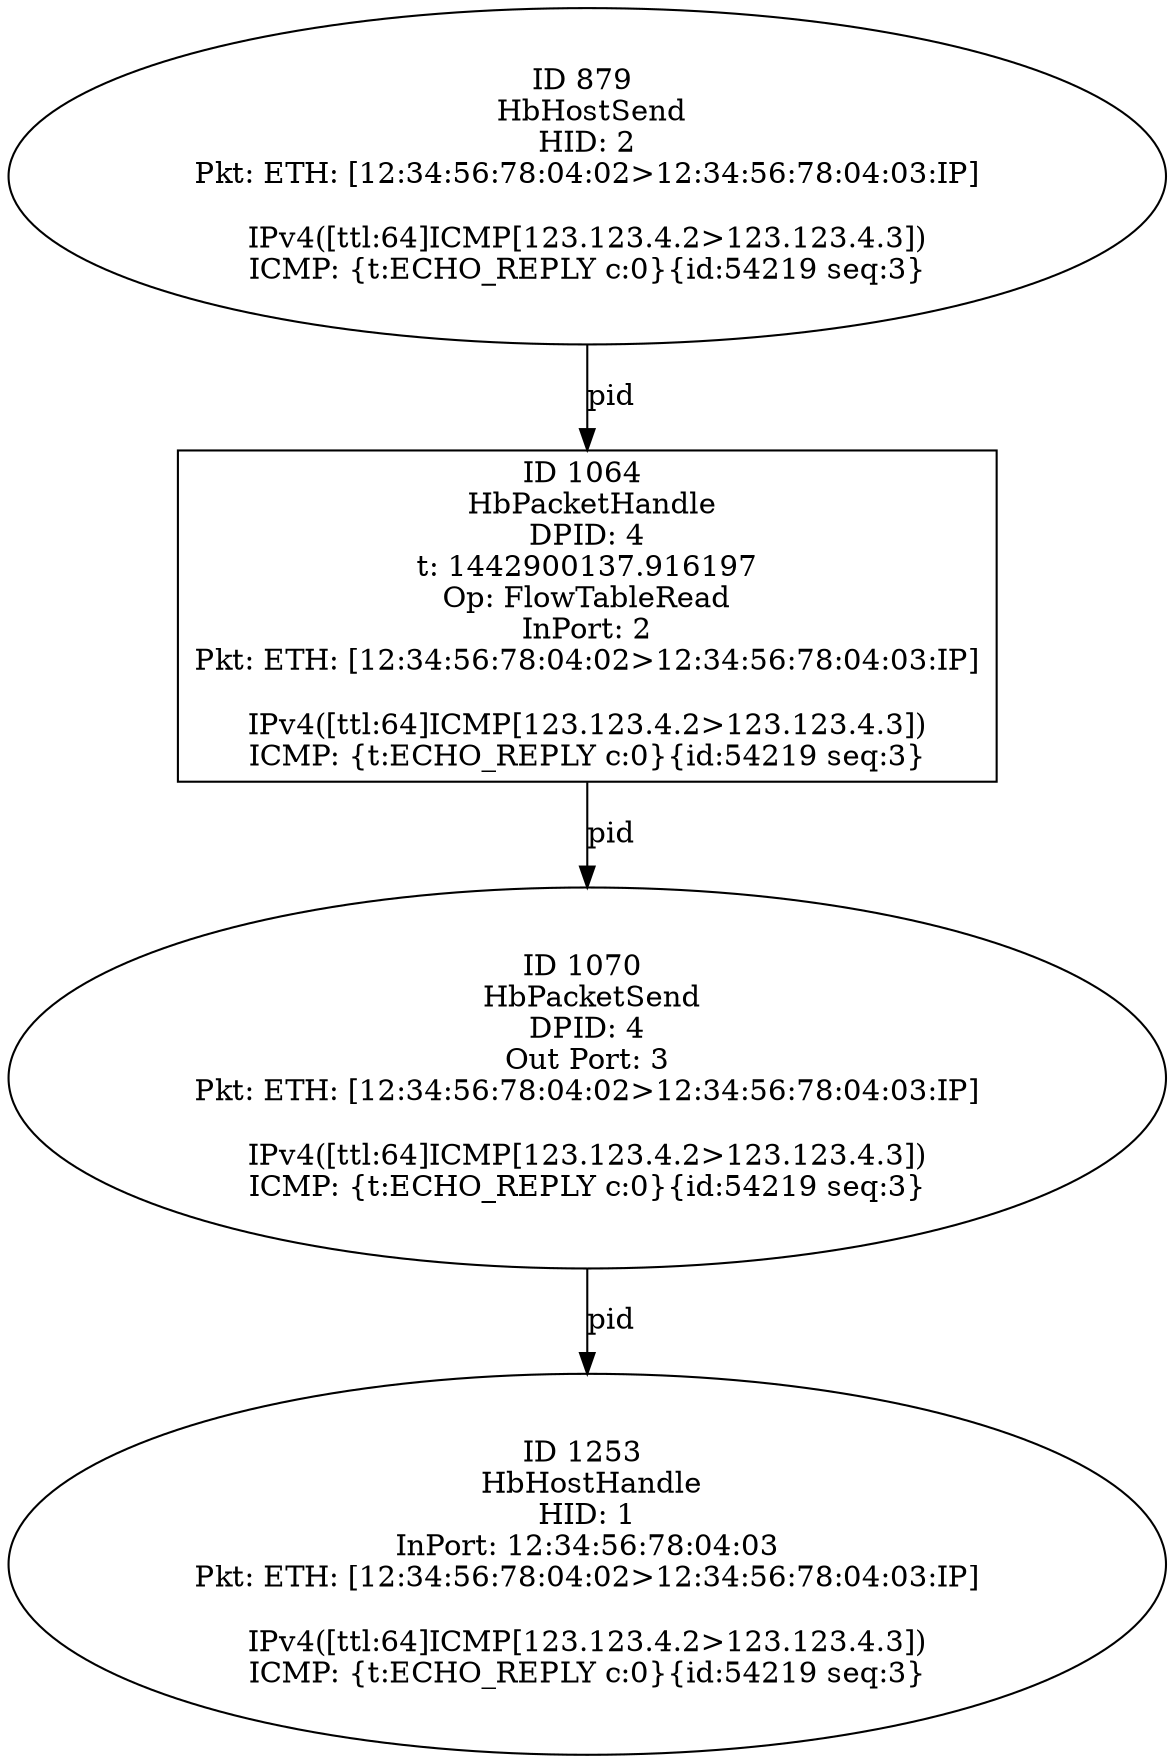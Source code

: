 strict digraph G {
1064 [shape=box, event=<hb_events.HbPacketHandle object at 0x1079515d0>, label="ID 1064 
 HbPacketHandle
DPID: 4
t: 1442900137.916197
Op: FlowTableRead
InPort: 2
Pkt: ETH: [12:34:56:78:04:02>12:34:56:78:04:03:IP]

IPv4([ttl:64]ICMP[123.123.4.2>123.123.4.3])
ICMP: {t:ECHO_REPLY c:0}{id:54219 seq:3}"];
1253 [shape=oval, event=<hb_events.HbHostHandle object at 0x1079c89d0>, label="ID 1253 
 HbHostHandle
HID: 1
InPort: 12:34:56:78:04:03
Pkt: ETH: [12:34:56:78:04:02>12:34:56:78:04:03:IP]

IPv4([ttl:64]ICMP[123.123.4.2>123.123.4.3])
ICMP: {t:ECHO_REPLY c:0}{id:54219 seq:3}"];
1070 [shape=oval, event=<hb_events.HbPacketSend object at 0x107951a10>, label="ID 1070 
 HbPacketSend
DPID: 4
Out Port: 3
Pkt: ETH: [12:34:56:78:04:02>12:34:56:78:04:03:IP]

IPv4([ttl:64]ICMP[123.123.4.2>123.123.4.3])
ICMP: {t:ECHO_REPLY c:0}{id:54219 seq:3}"];
879 [shape=oval, event=<hb_events.HbHostSend object at 0x1079043d0>, label="ID 879 
 HbHostSend
HID: 2
Pkt: ETH: [12:34:56:78:04:02>12:34:56:78:04:03:IP]

IPv4([ttl:64]ICMP[123.123.4.2>123.123.4.3])
ICMP: {t:ECHO_REPLY c:0}{id:54219 seq:3}"];
1064 -> 1070  [rel=pid, label=pid];
1070 -> 1253  [rel=pid, label=pid];
879 -> 1064  [rel=pid, label=pid];
}
